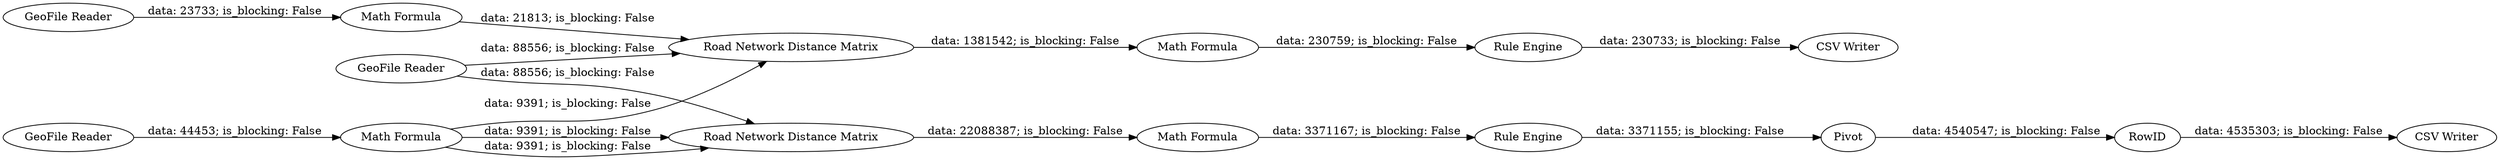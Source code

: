 digraph {
	"112088500800364354_8" [label="Rule Engine"]
	"112088500800364354_15" [label="CSV Writer"]
	"112088500800364354_6" [label="Road Network Distance Matrix"]
	"112088500800364354_2" [label="GeoFile Reader"]
	"112088500800364354_3" [label="GeoFile Reader"]
	"112088500800364354_1" [label="GeoFile Reader"]
	"112088500800364354_9" [label="CSV Writer"]
	"112088500800364354_11" [label="Rule Engine"]
	"112088500800364354_7" [label="Math Formula"]
	"112088500800364354_4" [label="Math Formula"]
	"112088500800364354_10" [label="Road Network Distance Matrix"]
	"112088500800364354_5" [label="Math Formula"]
	"112088500800364354_14" [label=RowID]
	"112088500800364354_13" [label=Pivot]
	"112088500800364354_12" [label="Math Formula"]
	"112088500800364354_1" -> "112088500800364354_4" [label="data: 44453; is_blocking: False"]
	"112088500800364354_4" -> "112088500800364354_6" [label="data: 9391; is_blocking: False"]
	"112088500800364354_13" -> "112088500800364354_14" [label="data: 4540547; is_blocking: False"]
	"112088500800364354_2" -> "112088500800364354_5" [label="data: 23733; is_blocking: False"]
	"112088500800364354_8" -> "112088500800364354_9" [label="data: 230733; is_blocking: False"]
	"112088500800364354_3" -> "112088500800364354_6" [label="data: 88556; is_blocking: False"]
	"112088500800364354_10" -> "112088500800364354_12" [label="data: 22088387; is_blocking: False"]
	"112088500800364354_11" -> "112088500800364354_13" [label="data: 3371155; is_blocking: False"]
	"112088500800364354_4" -> "112088500800364354_10" [label="data: 9391; is_blocking: False"]
	"112088500800364354_14" -> "112088500800364354_15" [label="data: 4535303; is_blocking: False"]
	"112088500800364354_7" -> "112088500800364354_8" [label="data: 230759; is_blocking: False"]
	"112088500800364354_6" -> "112088500800364354_7" [label="data: 1381542; is_blocking: False"]
	"112088500800364354_5" -> "112088500800364354_6" [label="data: 21813; is_blocking: False"]
	"112088500800364354_12" -> "112088500800364354_11" [label="data: 3371167; is_blocking: False"]
	"112088500800364354_3" -> "112088500800364354_10" [label="data: 88556; is_blocking: False"]
	"112088500800364354_4" -> "112088500800364354_10" [label="data: 9391; is_blocking: False"]
	rankdir=LR
}
